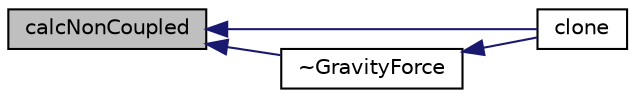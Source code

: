digraph "calcNonCoupled"
{
  bgcolor="transparent";
  edge [fontname="Helvetica",fontsize="10",labelfontname="Helvetica",labelfontsize="10"];
  node [fontname="Helvetica",fontsize="10",shape=record];
  rankdir="LR";
  Node28 [label="calcNonCoupled",height=0.2,width=0.4,color="black", fillcolor="grey75", style="filled", fontcolor="black"];
  Node28 -> Node29 [dir="back",color="midnightblue",fontsize="10",style="solid",fontname="Helvetica"];
  Node29 [label="clone",height=0.2,width=0.4,color="black",URL="$a25261.html#ac7eaa8b220cc46ce90a03b7fc312138e",tooltip="Construct and return a clone. "];
  Node28 -> Node30 [dir="back",color="midnightblue",fontsize="10",style="solid",fontname="Helvetica"];
  Node30 [label="~GravityForce",height=0.2,width=0.4,color="black",URL="$a25261.html#a15b9ac82181568307df1076509614a72",tooltip="Destructor. "];
  Node30 -> Node29 [dir="back",color="midnightblue",fontsize="10",style="solid",fontname="Helvetica"];
}
